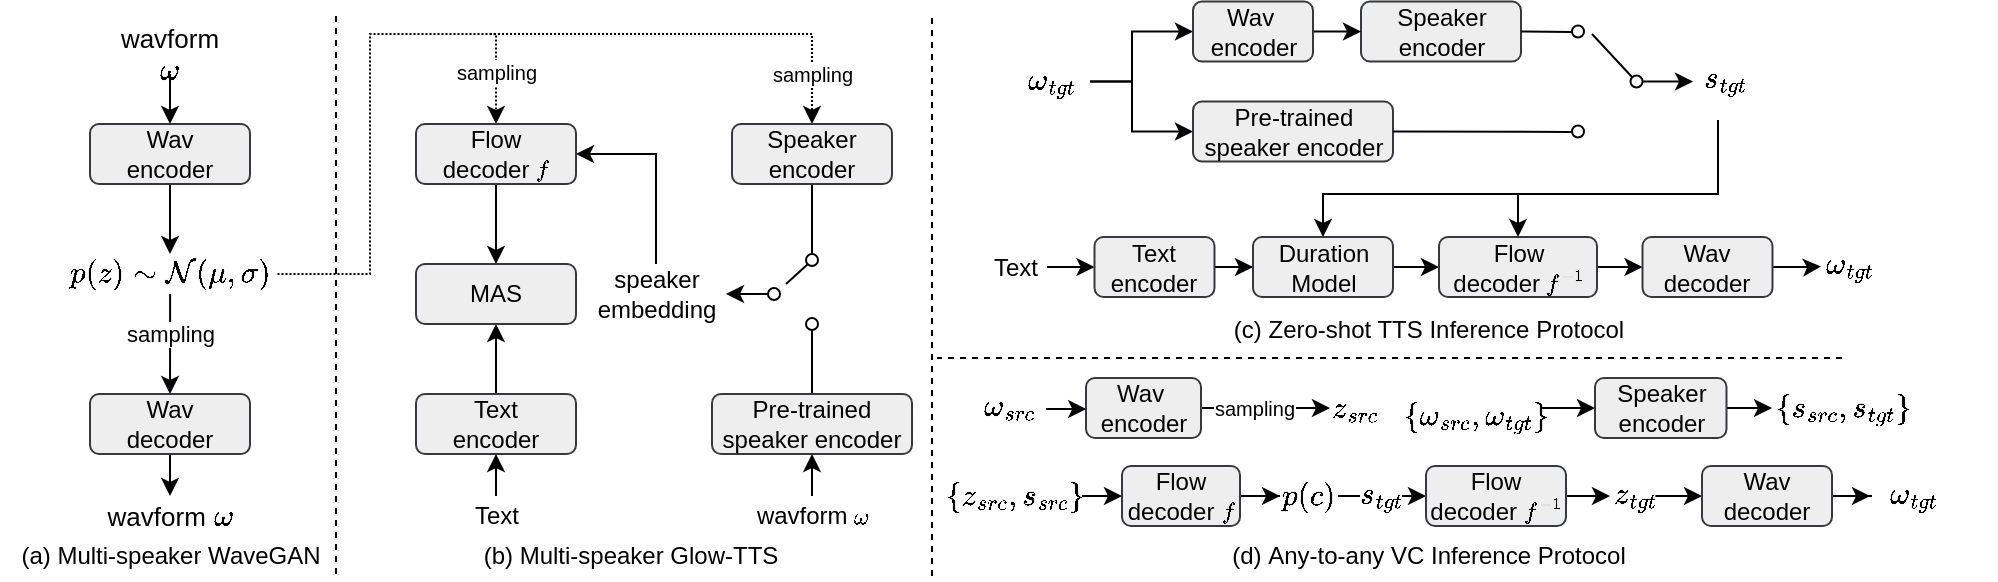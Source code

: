 <mxfile version="14.5.1" type="device"><diagram id="TiqcJI0rNytnbfWBIk_I" name="Page-1"><mxGraphModel dx="905" dy="672" grid="1" gridSize="10" guides="1" tooltips="1" connect="1" arrows="1" fold="1" page="1" pageScale="1" pageWidth="1169" pageHeight="1654" math="1" shadow="0"><root><mxCell id="0"/><mxCell id="1" parent="0"/><mxCell id="8ds7-sXPwCfX-d2uJE2Y-20" style="edgeStyle=orthogonalEdgeStyle;rounded=0;orthogonalLoop=1;jettySize=auto;html=1;entryX=0;entryY=0.5;entryDx=0;entryDy=0;" parent="1" target="8ds7-sXPwCfX-d2uJE2Y-17" edge="1"><mxGeometry relative="1" as="geometry"><mxPoint x="996.25" y="193.762" as="sourcePoint"/></mxGeometry></mxCell><mxCell id="h4G0MsXIAAUP0lQ5Bggn-69" style="edgeStyle=orthogonalEdgeStyle;rounded=0;orthogonalLoop=1;jettySize=auto;html=1;entryX=0.5;entryY=0;entryDx=0;entryDy=0;" parent="1" source="h4G0MsXIAAUP0lQ5Bggn-1" target="h4G0MsXIAAUP0lQ5Bggn-4" edge="1"><mxGeometry relative="1" as="geometry"/></mxCell><mxCell id="h4G0MsXIAAUP0lQ5Bggn-1" value="Wav&lt;br&gt;encoder" style="rounded=1;whiteSpace=wrap;html=1;fillColor=#eeeeee;strokeColor=#36393d;" parent="1" vertex="1"><mxGeometry x="220" y="215" width="80" height="30" as="geometry"/></mxCell><mxCell id="h4G0MsXIAAUP0lQ5Bggn-30" style="edgeStyle=orthogonalEdgeStyle;rounded=0;orthogonalLoop=1;jettySize=auto;html=1;entryX=0.5;entryY=0;entryDx=0;entryDy=0;" parent="1" source="h4G0MsXIAAUP0lQ5Bggn-2" target="h4G0MsXIAAUP0lQ5Bggn-1" edge="1"><mxGeometry relative="1" as="geometry"/></mxCell><mxCell id="h4G0MsXIAAUP0lQ5Bggn-2" value="wavform \(\omega\)" style="text;html=1;strokeColor=none;fillColor=none;align=center;verticalAlign=middle;whiteSpace=wrap;rounded=0;fontSize=13;" parent="1" vertex="1"><mxGeometry x="230" y="170" width="60" height="20" as="geometry"/></mxCell><mxCell id="h4G0MsXIAAUP0lQ5Bggn-72" style="edgeStyle=orthogonalEdgeStyle;rounded=0;orthogonalLoop=1;jettySize=auto;html=1;entryX=0.5;entryY=0;entryDx=0;entryDy=0;" parent="1" source="h4G0MsXIAAUP0lQ5Bggn-3" target="h4G0MsXIAAUP0lQ5Bggn-5" edge="1"><mxGeometry relative="1" as="geometry"><Array as="points"><mxPoint x="260" y="400"/><mxPoint x="260" y="400"/></Array></mxGeometry></mxCell><mxCell id="h4G0MsXIAAUP0lQ5Bggn-3" value="Wav&lt;br&gt;decoder" style="rounded=1;whiteSpace=wrap;html=1;fillColor=#eeeeee;strokeColor=#36393d;" parent="1" vertex="1"><mxGeometry x="220" y="350" width="80" height="30" as="geometry"/></mxCell><mxCell id="h4G0MsXIAAUP0lQ5Bggn-48" style="edgeStyle=orthogonalEdgeStyle;rounded=0;orthogonalLoop=1;jettySize=auto;html=1;entryX=0.5;entryY=0;entryDx=0;entryDy=0;dashed=1;dashPattern=1 1;exitX=1;exitY=0.5;exitDx=0;exitDy=0;" parent="1" source="h4G0MsXIAAUP0lQ5Bggn-4" target="h4G0MsXIAAUP0lQ5Bggn-7" edge="1"><mxGeometry relative="1" as="geometry"><Array as="points"><mxPoint x="360" y="290"/><mxPoint x="360" y="170"/><mxPoint x="423" y="170"/></Array></mxGeometry></mxCell><mxCell id="h4G0MsXIAAUP0lQ5Bggn-51" value="&lt;font style=&quot;font-size: 10px&quot;&gt;sampling&lt;/font&gt;" style="edgeLabel;html=1;align=center;verticalAlign=middle;resizable=0;points=[];" parent="h4G0MsXIAAUP0lQ5Bggn-48" vertex="1" connectable="0"><mxGeometry x="0.801" relative="1" as="geometry"><mxPoint y="1.33" as="offset"/></mxGeometry></mxCell><mxCell id="h4G0MsXIAAUP0lQ5Bggn-50" style="edgeStyle=orthogonalEdgeStyle;rounded=0;orthogonalLoop=1;jettySize=auto;html=1;entryX=0.5;entryY=0;entryDx=0;entryDy=0;dashed=1;dashPattern=1 1;" parent="1" target="h4G0MsXIAAUP0lQ5Bggn-11" edge="1"><mxGeometry relative="1" as="geometry"><Array as="points"><mxPoint x="581" y="170"/></Array><mxPoint x="420" y="170" as="sourcePoint"/></mxGeometry></mxCell><mxCell id="h4G0MsXIAAUP0lQ5Bggn-52" value="&lt;font style=&quot;font-size: 10px&quot;&gt;sampling&lt;/font&gt;" style="edgeLabel;html=1;align=center;verticalAlign=middle;resizable=0;points=[];" parent="h4G0MsXIAAUP0lQ5Bggn-50" vertex="1" connectable="0"><mxGeometry x="0.877" y="-1" relative="1" as="geometry"><mxPoint x="1" y="-12.33" as="offset"/></mxGeometry></mxCell><mxCell id="h4G0MsXIAAUP0lQ5Bggn-70" style="edgeStyle=orthogonalEdgeStyle;rounded=0;orthogonalLoop=1;jettySize=auto;html=1;entryX=0.5;entryY=0;entryDx=0;entryDy=0;" parent="1" source="h4G0MsXIAAUP0lQ5Bggn-4" target="h4G0MsXIAAUP0lQ5Bggn-3" edge="1"><mxGeometry relative="1" as="geometry"/></mxCell><mxCell id="h4G0MsXIAAUP0lQ5Bggn-73" value="sampling" style="edgeLabel;html=1;align=center;verticalAlign=middle;resizable=0;points=[];" parent="h4G0MsXIAAUP0lQ5Bggn-70" vertex="1" connectable="0"><mxGeometry x="-0.28" y="-1" relative="1" as="geometry"><mxPoint x="1" y="2" as="offset"/></mxGeometry></mxCell><mxCell id="h4G0MsXIAAUP0lQ5Bggn-4" value="\( p(z) \sim \mathcal N( \mu ,\sigma)\)" style="text;strokeColor=none;fillColor=none;align=center;verticalAlign=middle;whiteSpace=wrap;rounded=0;fontSize=13;html=1;" parent="1" vertex="1"><mxGeometry x="206.25" y="280" width="107.5" height="20" as="geometry"/></mxCell><mxCell id="h4G0MsXIAAUP0lQ5Bggn-5" value="wavform &lt;font style=&quot;font-size: 13px;&quot;&gt;\(\omega\)&lt;/font&gt;" style="text;html=1;strokeColor=none;fillColor=none;align=center;verticalAlign=middle;whiteSpace=wrap;rounded=0;fontSize=13;" parent="1" vertex="1"><mxGeometry x="225" y="401" width="70" height="20" as="geometry"/></mxCell><mxCell id="h4G0MsXIAAUP0lQ5Bggn-6" value="" style="endArrow=none;dashed=1;html=1;" parent="1" edge="1"><mxGeometry width="50" height="50" relative="1" as="geometry"><mxPoint x="343" y="440" as="sourcePoint"/><mxPoint x="343" y="160" as="targetPoint"/></mxGeometry></mxCell><mxCell id="h4G0MsXIAAUP0lQ5Bggn-27" style="edgeStyle=orthogonalEdgeStyle;rounded=0;orthogonalLoop=1;jettySize=auto;html=1;entryX=0.5;entryY=0;entryDx=0;entryDy=0;" parent="1" source="h4G0MsXIAAUP0lQ5Bggn-7" target="h4G0MsXIAAUP0lQ5Bggn-9" edge="1"><mxGeometry relative="1" as="geometry"/></mxCell><mxCell id="h4G0MsXIAAUP0lQ5Bggn-7" value="Flow&lt;br&gt;decoder &lt;font style=&quot;font-size: 10px&quot;&gt;`f`&lt;/font&gt;" style="rounded=1;whiteSpace=wrap;html=1;fillColor=#eeeeee;strokeColor=#36393d;" parent="1" vertex="1"><mxGeometry x="383" y="215" width="80" height="30" as="geometry"/></mxCell><mxCell id="h4G0MsXIAAUP0lQ5Bggn-19" style="edgeStyle=orthogonalEdgeStyle;rounded=0;orthogonalLoop=1;jettySize=auto;html=1;entryX=0.5;entryY=1;entryDx=0;entryDy=0;" parent="1" source="h4G0MsXIAAUP0lQ5Bggn-8" target="h4G0MsXIAAUP0lQ5Bggn-9" edge="1"><mxGeometry relative="1" as="geometry"/></mxCell><mxCell id="h4G0MsXIAAUP0lQ5Bggn-8" value="Text &lt;br&gt;encoder" style="rounded=1;whiteSpace=wrap;html=1;fillColor=#eeeeee;strokeColor=#36393d;" parent="1" vertex="1"><mxGeometry x="383" y="350" width="80" height="30" as="geometry"/></mxCell><mxCell id="h4G0MsXIAAUP0lQ5Bggn-9" value="MAS" style="rounded=1;whiteSpace=wrap;html=1;fillColor=#eeeeee;strokeColor=#36393d;" parent="1" vertex="1"><mxGeometry x="383" y="285" width="80" height="30" as="geometry"/></mxCell><mxCell id="h4G0MsXIAAUP0lQ5Bggn-59" style="edgeStyle=orthogonalEdgeStyle;rounded=0;orthogonalLoop=1;jettySize=auto;html=1;entryX=1;entryY=0.5;entryDx=0;entryDy=0;" parent="1" source="h4G0MsXIAAUP0lQ5Bggn-10" target="h4G0MsXIAAUP0lQ5Bggn-7" edge="1"><mxGeometry relative="1" as="geometry"><Array as="points"><mxPoint x="503" y="230"/></Array></mxGeometry></mxCell><mxCell id="h4G0MsXIAAUP0lQ5Bggn-10" value="speaker&lt;br&gt;embedding" style="text;html=1;align=center;verticalAlign=middle;resizable=0;points=[];autosize=1;" parent="1" vertex="1"><mxGeometry x="468" y="285" width="70" height="30" as="geometry"/></mxCell><mxCell id="h4G0MsXIAAUP0lQ5Bggn-66" style="edgeStyle=orthogonalEdgeStyle;rounded=0;orthogonalLoop=1;jettySize=auto;html=1;endArrow=none;endFill=0;entryX=0.5;entryY=0;entryDx=0;entryDy=0;" parent="1" source="h4G0MsXIAAUP0lQ5Bggn-11" target="nM8Vk_B1BClMKIq7Zllx-2" edge="1"><mxGeometry relative="1" as="geometry"><mxPoint x="581" y="290" as="targetPoint"/></mxGeometry></mxCell><mxCell id="h4G0MsXIAAUP0lQ5Bggn-11" value="Speaker encoder" style="rounded=1;whiteSpace=wrap;html=1;fillColor=#eeeeee;strokeColor=#36393d;" parent="1" vertex="1"><mxGeometry x="541" y="215" width="80" height="30" as="geometry"/></mxCell><mxCell id="h4G0MsXIAAUP0lQ5Bggn-39" style="edgeStyle=orthogonalEdgeStyle;rounded=0;orthogonalLoop=1;jettySize=auto;html=1;entryX=0.5;entryY=1;entryDx=0;entryDy=0;" parent="1" source="h4G0MsXIAAUP0lQ5Bggn-36" target="h4G0MsXIAAUP0lQ5Bggn-8" edge="1"><mxGeometry relative="1" as="geometry"/></mxCell><mxCell id="h4G0MsXIAAUP0lQ5Bggn-36" value="Text" style="text;html=1;align=center;verticalAlign=middle;resizable=0;points=[];autosize=1;" parent="1" vertex="1"><mxGeometry x="403" y="401" width="40" height="20" as="geometry"/></mxCell><mxCell id="h4G0MsXIAAUP0lQ5Bggn-67" style="edgeStyle=orthogonalEdgeStyle;rounded=0;orthogonalLoop=1;jettySize=auto;html=1;endArrow=none;endFill=0;entryX=0.5;entryY=1;entryDx=0;entryDy=0;" parent="1" source="h4G0MsXIAAUP0lQ5Bggn-53" target="wmeTd1hwN8tH2yE7dmfJ-1" edge="1"><mxGeometry relative="1" as="geometry"><mxPoint x="581" y="320" as="targetPoint"/></mxGeometry></mxCell><mxCell id="h4G0MsXIAAUP0lQ5Bggn-53" value="Pre-trained&lt;br&gt;speaker encoder" style="rounded=1;whiteSpace=wrap;html=1;fillColor=#eeeeee;strokeColor=#36393d;" parent="1" vertex="1"><mxGeometry x="531" y="350" width="100" height="30" as="geometry"/></mxCell><mxCell id="h4G0MsXIAAUP0lQ5Bggn-74" style="edgeStyle=orthogonalEdgeStyle;rounded=0;orthogonalLoop=1;jettySize=auto;html=1;entryX=0.5;entryY=1;entryDx=0;entryDy=0;" parent="1" source="h4G0MsXIAAUP0lQ5Bggn-55" target="h4G0MsXIAAUP0lQ5Bggn-53" edge="1"><mxGeometry relative="1" as="geometry"/></mxCell><mxCell id="h4G0MsXIAAUP0lQ5Bggn-55" value="wavform &lt;font style=&quot;font-size: 10px&quot;&gt;\(\omega\)&lt;/font&gt;" style="text;html=1;align=center;verticalAlign=middle;resizable=0;points=[];autosize=1;" parent="1" vertex="1"><mxGeometry x="526" y="401" width="110" height="20" as="geometry"/></mxCell><mxCell id="vgZSC0NPxPdXoYu9BHIt-1" value="&lt;font style=&quot;font-size: 12px;&quot;&gt;&lt;font style=&quot;font-size: 12px;&quot;&gt;(a)&amp;nbsp;&lt;/font&gt;Multi-speaker WaveGAN&lt;/font&gt;" style="text;html=1;align=center;verticalAlign=middle;resizable=0;points=[];autosize=1;fontSize=12;" parent="1" vertex="1"><mxGeometry x="175" y="421" width="170" height="20" as="geometry"/></mxCell><mxCell id="vgZSC0NPxPdXoYu9BHIt-2" value="&lt;font style=&quot;font-size: 12px;&quot;&gt;&lt;font style=&quot;font-size: 12px;&quot;&gt;(b)&amp;nbsp;&lt;/font&gt;Multi-speaker Glow-TTS&lt;/font&gt;" style="text;html=1;align=center;verticalAlign=middle;resizable=0;points=[];autosize=1;fontSize=12;" parent="1" vertex="1"><mxGeometry x="410" y="421" width="160" height="20" as="geometry"/></mxCell><mxCell id="nM8Vk_B1BClMKIq7Zllx-2" value="" style="ellipse;whiteSpace=wrap;html=1;aspect=fixed;" parent="1" vertex="1"><mxGeometry x="578" y="280" width="6" height="6" as="geometry"/></mxCell><mxCell id="wmeTd1hwN8tH2yE7dmfJ-1" value="" style="ellipse;whiteSpace=wrap;html=1;aspect=fixed;" parent="1" vertex="1"><mxGeometry x="578" y="312" width="6" height="6" as="geometry"/></mxCell><mxCell id="wmeTd1hwN8tH2yE7dmfJ-11" value="" style="edgeStyle=orthogonalEdgeStyle;rounded=0;orthogonalLoop=1;jettySize=auto;html=1;endArrow=classic;endFill=1;startArrow=none;startFill=0;" parent="1" source="wmeTd1hwN8tH2yE7dmfJ-6" target="h4G0MsXIAAUP0lQ5Bggn-10" edge="1"><mxGeometry relative="1" as="geometry"/></mxCell><mxCell id="wmeTd1hwN8tH2yE7dmfJ-6" value="" style="ellipse;whiteSpace=wrap;html=1;aspect=fixed;" parent="1" vertex="1"><mxGeometry x="559" y="297" width="6" height="6" as="geometry"/></mxCell><mxCell id="wmeTd1hwN8tH2yE7dmfJ-13" value="" style="endArrow=none;html=1;" parent="1" edge="1"><mxGeometry width="50" height="50" relative="1" as="geometry"><mxPoint x="568" y="295" as="sourcePoint"/><mxPoint x="579" y="285" as="targetPoint"/></mxGeometry></mxCell><mxCell id="SROTdPVeeOU2GJnlyeS4-13" value="" style="edgeStyle=orthogonalEdgeStyle;rounded=0;orthogonalLoop=1;jettySize=auto;html=1;" parent="1" source="SROTdPVeeOU2GJnlyeS4-3" target="SROTdPVeeOU2GJnlyeS4-7" edge="1"><mxGeometry relative="1" as="geometry"/></mxCell><mxCell id="SROTdPVeeOU2GJnlyeS4-3" value="Text &lt;br&gt;encoder" style="rounded=1;whiteSpace=wrap;html=1;fillColor=#eeeeee;strokeColor=#36393d;" parent="1" vertex="1"><mxGeometry x="722.25" y="271.5" width="60" height="30" as="geometry"/></mxCell><mxCell id="SROTdPVeeOU2GJnlyeS4-15" value="" style="edgeStyle=orthogonalEdgeStyle;rounded=0;orthogonalLoop=1;jettySize=auto;html=1;" parent="1" source="SROTdPVeeOU2GJnlyeS4-4" target="SROTdPVeeOU2GJnlyeS4-6" edge="1"><mxGeometry relative="1" as="geometry"/></mxCell><mxCell id="SROTdPVeeOU2GJnlyeS4-4" value="Flow&lt;br&gt;decoder &lt;font style=&quot;font-size: 10px&quot;&gt;`f^{-1}`&lt;/font&gt;" style="rounded=1;whiteSpace=wrap;html=1;fillColor=#eeeeee;strokeColor=#36393d;" parent="1" vertex="1"><mxGeometry x="894.5" y="271.5" width="79" height="30" as="geometry"/></mxCell><mxCell id="SROTdPVeeOU2GJnlyeS4-12" style="edgeStyle=orthogonalEdgeStyle;rounded=0;orthogonalLoop=1;jettySize=auto;html=1;entryX=0;entryY=0.5;entryDx=0;entryDy=0;exitX=1;exitY=0.5;exitDx=0;exitDy=0;" parent="1" target="SROTdPVeeOU2GJnlyeS4-3" edge="1"><mxGeometry relative="1" as="geometry"><mxPoint x="698.5" y="286.5" as="sourcePoint"/></mxGeometry></mxCell><mxCell id="SROTdPVeeOU2GJnlyeS4-18" style="edgeStyle=orthogonalEdgeStyle;rounded=0;orthogonalLoop=1;jettySize=auto;html=1;entryX=0;entryY=0.5;entryDx=0;entryDy=0;" parent="1" source="SROTdPVeeOU2GJnlyeS4-6" target="SROTdPVeeOU2GJnlyeS4-8" edge="1"><mxGeometry relative="1" as="geometry"/></mxCell><mxCell id="SROTdPVeeOU2GJnlyeS4-6" value="Wav&lt;br&gt;decoder" style="rounded=1;whiteSpace=wrap;html=1;fillColor=#eeeeee;strokeColor=#36393d;" parent="1" vertex="1"><mxGeometry x="996.25" y="271.5" width="65" height="30" as="geometry"/></mxCell><mxCell id="SROTdPVeeOU2GJnlyeS4-14" value="" style="edgeStyle=orthogonalEdgeStyle;rounded=0;orthogonalLoop=1;jettySize=auto;html=1;" parent="1" source="SROTdPVeeOU2GJnlyeS4-7" target="SROTdPVeeOU2GJnlyeS4-4" edge="1"><mxGeometry relative="1" as="geometry"/></mxCell><mxCell id="SROTdPVeeOU2GJnlyeS4-7" value="Duration&lt;br&gt;Model" style="rounded=1;whiteSpace=wrap;html=1;fillColor=#eeeeee;strokeColor=#36393d;" parent="1" vertex="1"><mxGeometry x="801.5" y="271.5" width="70" height="30" as="geometry"/></mxCell><mxCell id="SROTdPVeeOU2GJnlyeS4-8" value="&lt;font style=&quot;font-size: 13px;&quot;&gt;&amp;nbsp;\(\omega_{tgt}\)&lt;/font&gt;" style="text;html=1;strokeColor=none;fillColor=none;align=center;verticalAlign=middle;whiteSpace=wrap;rounded=0;fontSize=13;" parent="1" vertex="1"><mxGeometry x="1085.5" y="274.5" width="25" height="23.5" as="geometry"/></mxCell><mxCell id="SROTdPVeeOU2GJnlyeS4-19" value="" style="endArrow=none;dashed=1;html=1;" parent="1" edge="1"><mxGeometry width="50" height="50" relative="1" as="geometry"><mxPoint x="1096" y="332" as="sourcePoint"/><mxPoint x="643.5" y="332" as="targetPoint"/></mxGeometry></mxCell><mxCell id="SROTdPVeeOU2GJnlyeS4-20" value="&lt;font style=&quot;font-size: 12px;&quot;&gt;&lt;font style=&quot;font-size: 12px;&quot;&gt;(c)&amp;nbsp;&lt;/font&gt;&lt;span style=&quot;font-size: 12px;&quot;&gt;Zero-shot TTS Inference Protocol&lt;/span&gt;&lt;/font&gt;" style="text;html=1;align=center;verticalAlign=middle;resizable=0;points=[];autosize=1;fontSize=12;" parent="1" vertex="1"><mxGeometry x="784" y="308" width="210" height="20" as="geometry"/></mxCell><mxCell id="SROTdPVeeOU2GJnlyeS4-40" value="" style="edgeStyle=orthogonalEdgeStyle;rounded=0;orthogonalLoop=1;jettySize=auto;html=1;" parent="1" source="SROTdPVeeOU2GJnlyeS4-23" edge="1"><mxGeometry relative="1" as="geometry"><mxPoint x="840" y="357" as="targetPoint"/></mxGeometry></mxCell><mxCell id="SROTdPVeeOU2GJnlyeS4-41" value="&lt;font style=&quot;font-size: 10px&quot;&gt;sampling&lt;/font&gt;" style="edgeLabel;html=1;align=center;verticalAlign=middle;resizable=0;points=[];" parent="SROTdPVeeOU2GJnlyeS4-40" vertex="1" connectable="0"><mxGeometry x="-0.321" y="-1" relative="1" as="geometry"><mxPoint x="4.0" y="-1" as="offset"/></mxGeometry></mxCell><mxCell id="SROTdPVeeOU2GJnlyeS4-23" value="Wav&amp;nbsp;&lt;br&gt;encoder" style="rounded=1;whiteSpace=wrap;html=1;fillColor=#eeeeee;strokeColor=#36393d;" parent="1" vertex="1"><mxGeometry x="718" y="342" width="57.5" height="30" as="geometry"/></mxCell><mxCell id="SROTdPVeeOU2GJnlyeS4-50" style="edgeStyle=orthogonalEdgeStyle;rounded=0;orthogonalLoop=1;jettySize=auto;html=1;entryX=0;entryY=0.5;entryDx=0;entryDy=0;" parent="1" source="SROTdPVeeOU2GJnlyeS4-25" target="SROTdPVeeOU2GJnlyeS4-44" edge="1"><mxGeometry relative="1" as="geometry"/></mxCell><mxCell id="SROTdPVeeOU2GJnlyeS4-25" value="Flow&lt;br&gt;decoder&amp;nbsp;&lt;span style=&quot;font-size: 10px&quot;&gt;`f`&lt;/span&gt;" style="rounded=1;whiteSpace=wrap;html=1;fillColor=#eeeeee;strokeColor=#36393d;" parent="1" vertex="1"><mxGeometry x="736" y="386" width="59" height="30" as="geometry"/></mxCell><mxCell id="mabmUgDTMdw5KT8DAlK--5" style="edgeStyle=orthogonalEdgeStyle;rounded=0;orthogonalLoop=1;jettySize=auto;html=1;entryX=0;entryY=0.5;entryDx=0;entryDy=0;fontSize=13;" parent="1" source="SROTdPVeeOU2GJnlyeS4-28" target="SROTdPVeeOU2GJnlyeS4-53" edge="1"><mxGeometry relative="1" as="geometry"/></mxCell><mxCell id="SROTdPVeeOU2GJnlyeS4-28" value="Wav&lt;br&gt;decoder" style="rounded=1;whiteSpace=wrap;html=1;fillColor=#eeeeee;strokeColor=#36393d;" parent="1" vertex="1"><mxGeometry x="1026" y="386" width="65" height="30" as="geometry"/></mxCell><mxCell id="SROTdPVeeOU2GJnlyeS4-31" value="Text" style="text;html=1;strokeColor=none;fillColor=none;align=center;verticalAlign=middle;whiteSpace=wrap;rounded=0;" parent="1" vertex="1"><mxGeometry x="667.5" y="276.5" width="30" height="20" as="geometry"/></mxCell><mxCell id="SROTdPVeeOU2GJnlyeS4-42" value="" style="edgeStyle=orthogonalEdgeStyle;rounded=0;orthogonalLoop=1;jettySize=auto;html=1;" parent="1" source="SROTdPVeeOU2GJnlyeS4-35" target="SROTdPVeeOU2GJnlyeS4-23" edge="1"><mxGeometry relative="1" as="geometry"/></mxCell><mxCell id="SROTdPVeeOU2GJnlyeS4-35" value="&lt;font style=&quot;font-size: 13px&quot;&gt;&amp;nbsp;\(&lt;br style=&quot;font-size: 13px&quot;&gt;\omega_{src}\)&lt;/font&gt;" style="text;html=1;strokeColor=none;fillColor=none;align=center;verticalAlign=bottom;whiteSpace=wrap;rounded=0;fontSize=13;" parent="1" vertex="1"><mxGeometry x="659.25" y="349" width="38.75" height="17" as="geometry"/></mxCell><mxCell id="SROTdPVeeOU2GJnlyeS4-36" value="&lt;font style=&quot;font-size: 13px;&quot;&gt;\(z_{src}\)&lt;/font&gt;" style="text;html=1;strokeColor=none;fillColor=none;align=center;verticalAlign=middle;whiteSpace=wrap;rounded=0;fontSize=13;" parent="1" vertex="1"><mxGeometry x="838" y="350" width="30" height="13" as="geometry"/></mxCell><mxCell id="SROTdPVeeOU2GJnlyeS4-37" value="&lt;font style=&quot;font-size: 13px;&quot;&gt;\(\{z_{src},s_{src}\}\)&lt;/font&gt;" style="text;html=1;strokeColor=none;fillColor=none;align=center;verticalAlign=middle;whiteSpace=wrap;rounded=0;fontSize=13;" parent="1" vertex="1"><mxGeometry x="661.25" y="391" width="43.75" height="20" as="geometry"/></mxCell><mxCell id="SROTdPVeeOU2GJnlyeS4-51" value="" style="edgeStyle=orthogonalEdgeStyle;rounded=0;orthogonalLoop=1;jettySize=auto;html=1;" parent="1" source="SROTdPVeeOU2GJnlyeS4-44" target="SROTdPVeeOU2GJnlyeS4-45" edge="1"><mxGeometry relative="1" as="geometry"/></mxCell><mxCell id="SROTdPVeeOU2GJnlyeS4-52" value="&lt;font style=&quot;font-size: 13px;&quot;&gt;\(s_{tgt}\)&lt;/font&gt;" style="edgeLabel;html=1;align=center;verticalAlign=middle;resizable=0;points=[];fontSize=13;" parent="SROTdPVeeOU2GJnlyeS4-51" vertex="1" connectable="0"><mxGeometry x="0.383" relative="1" as="geometry"><mxPoint x="-9.86" y="-0.03" as="offset"/></mxGeometry></mxCell><mxCell id="SROTdPVeeOU2GJnlyeS4-44" value="&lt;font style=&quot;font-size: 13px;&quot;&gt;\(p(c)\)&lt;/font&gt;" style="text;html=1;strokeColor=none;fillColor=none;align=center;verticalAlign=middle;whiteSpace=wrap;rounded=0;fontSize=13;" parent="1" vertex="1"><mxGeometry x="815" y="388.5" width="29" height="25" as="geometry"/></mxCell><mxCell id="mDcLIiojG_n2GciqG2eh-1" value="" style="edgeStyle=orthogonalEdgeStyle;rounded=0;orthogonalLoop=1;jettySize=auto;html=1;" edge="1" parent="1" source="SROTdPVeeOU2GJnlyeS4-45" target="1YtoPGb0uFmL4B1D1PPZ-1"><mxGeometry relative="1" as="geometry"/></mxCell><mxCell id="SROTdPVeeOU2GJnlyeS4-45" value="Flow&lt;br&gt;decoder&amp;nbsp;&lt;span style=&quot;font-size: 10px&quot;&gt;`f^{-1}`&lt;/span&gt;" style="rounded=1;whiteSpace=wrap;html=1;fillColor=#eeeeee;strokeColor=#36393d;" parent="1" vertex="1"><mxGeometry x="888" y="386" width="70" height="30" as="geometry"/></mxCell><mxCell id="SROTdPVeeOU2GJnlyeS4-53" value="&lt;font style=&quot;font-size: 13px;&quot;&gt;&amp;nbsp;\(\omega_{tgt}\)&lt;/font&gt;" style="text;html=1;strokeColor=none;fillColor=none;align=center;verticalAlign=middle;whiteSpace=wrap;rounded=0;fontSize=13;" parent="1" vertex="1"><mxGeometry x="1110" y="386" width="40" height="30" as="geometry"/></mxCell><mxCell id="SROTdPVeeOU2GJnlyeS4-58" value="&lt;font style=&quot;font-size: 12px;&quot;&gt;&lt;font style=&quot;font-size: 12px;&quot;&gt;(d)&amp;nbsp;&lt;/font&gt;&lt;span style=&quot;font-size: 12px;&quot;&gt;Any-to-any VC Inference Protocol&lt;/span&gt;&lt;/font&gt;" style="text;html=1;align=center;verticalAlign=middle;resizable=0;points=[];autosize=1;fontSize=12;" parent="1" vertex="1"><mxGeometry x="784" y="421" width="210" height="20" as="geometry"/></mxCell><mxCell id="8ds7-sXPwCfX-d2uJE2Y-1" value="" style="endArrow=none;dashed=1;html=1;" parent="1" edge="1"><mxGeometry width="50" height="50" relative="1" as="geometry"><mxPoint x="641" y="441" as="sourcePoint"/><mxPoint x="641" y="160" as="targetPoint"/></mxGeometry></mxCell><mxCell id="8ds7-sXPwCfX-d2uJE2Y-30" style="edgeStyle=orthogonalEdgeStyle;rounded=0;orthogonalLoop=1;jettySize=auto;html=1;entryX=0;entryY=0.5;entryDx=0;entryDy=0;" parent="1" source="8ds7-sXPwCfX-d2uJE2Y-2" target="8ds7-sXPwCfX-d2uJE2Y-4" edge="1"><mxGeometry relative="1" as="geometry"><Array as="points"><mxPoint x="741" y="194"/><mxPoint x="741" y="169"/></Array></mxGeometry></mxCell><mxCell id="8ds7-sXPwCfX-d2uJE2Y-31" style="edgeStyle=orthogonalEdgeStyle;rounded=0;orthogonalLoop=1;jettySize=auto;html=1;entryX=0;entryY=0.5;entryDx=0;entryDy=0;" parent="1" source="8ds7-sXPwCfX-d2uJE2Y-2" target="8ds7-sXPwCfX-d2uJE2Y-8" edge="1"><mxGeometry relative="1" as="geometry"><Array as="points"><mxPoint x="741" y="194"/><mxPoint x="741" y="219"/></Array></mxGeometry></mxCell><mxCell id="8ds7-sXPwCfX-d2uJE2Y-2" value="&lt;font style=&quot;font-size: 13px;&quot;&gt;&amp;nbsp;\(\omega _{tgt}\)&lt;/font&gt;" style="text;html=1;strokeColor=none;fillColor=none;align=center;verticalAlign=middle;whiteSpace=wrap;rounded=0;fontSize=13;" parent="1" vertex="1"><mxGeometry x="679.25" y="183.75" width="40.75" height="20" as="geometry"/></mxCell><mxCell id="8ds7-sXPwCfX-d2uJE2Y-3" value="Speaker encoder" style="rounded=1;whiteSpace=wrap;html=1;fillColor=#eeeeee;strokeColor=#36393d;" parent="1" vertex="1"><mxGeometry x="855.5" y="153.75" width="80" height="30" as="geometry"/></mxCell><mxCell id="8ds7-sXPwCfX-d2uJE2Y-6" value="" style="edgeStyle=orthogonalEdgeStyle;rounded=0;orthogonalLoop=1;jettySize=auto;html=1;" parent="1" source="8ds7-sXPwCfX-d2uJE2Y-4" target="8ds7-sXPwCfX-d2uJE2Y-3" edge="1"><mxGeometry relative="1" as="geometry"/></mxCell><mxCell id="8ds7-sXPwCfX-d2uJE2Y-4" value="Wav&amp;nbsp;&lt;br&gt;encoder" style="rounded=1;whiteSpace=wrap;html=1;fillColor=#eeeeee;strokeColor=#36393d;" parent="1" vertex="1"><mxGeometry x="771.5" y="153.75" width="60" height="30" as="geometry"/></mxCell><mxCell id="8ds7-sXPwCfX-d2uJE2Y-8" value="Pre-trained&lt;br&gt;speaker encoder" style="rounded=1;whiteSpace=wrap;html=1;fillColor=#eeeeee;strokeColor=#36393d;" parent="1" vertex="1"><mxGeometry x="771.5" y="203.75" width="100" height="30" as="geometry"/></mxCell><mxCell id="8ds7-sXPwCfX-d2uJE2Y-32" style="edgeStyle=orthogonalEdgeStyle;rounded=0;orthogonalLoop=1;jettySize=auto;html=1;entryX=0.5;entryY=0;entryDx=0;entryDy=0;" parent="1" source="8ds7-sXPwCfX-d2uJE2Y-17" target="SROTdPVeeOU2GJnlyeS4-4" edge="1"><mxGeometry relative="1" as="geometry"><Array as="points"><mxPoint x="1034" y="250"/><mxPoint x="934" y="250"/></Array></mxGeometry></mxCell><mxCell id="8ds7-sXPwCfX-d2uJE2Y-33" style="edgeStyle=orthogonalEdgeStyle;rounded=0;orthogonalLoop=1;jettySize=auto;html=1;entryX=0.5;entryY=0;entryDx=0;entryDy=0;" parent="1" source="8ds7-sXPwCfX-d2uJE2Y-17" target="SROTdPVeeOU2GJnlyeS4-7" edge="1"><mxGeometry relative="1" as="geometry"><Array as="points"><mxPoint x="1034" y="250"/><mxPoint x="837" y="250"/></Array></mxGeometry></mxCell><mxCell id="8ds7-sXPwCfX-d2uJE2Y-17" value="&lt;font style=&quot;font-size: 13px;&quot;&gt;&amp;nbsp;\(s_{tgt}\)&lt;/font&gt;" style="text;html=1;strokeColor=none;fillColor=none;align=center;verticalAlign=middle;whiteSpace=wrap;rounded=0;fontSize=13;" parent="1" vertex="1"><mxGeometry x="1021.5" y="173.75" width="28.5" height="39.25" as="geometry"/></mxCell><mxCell id="8ds7-sXPwCfX-d2uJE2Y-24" value="" style="endArrow=none;html=1;exitX=1;exitY=0.5;exitDx=0;exitDy=0;" parent="1" source="8ds7-sXPwCfX-d2uJE2Y-8" edge="1"><mxGeometry width="50" height="50" relative="1" as="geometry"><mxPoint x="931" y="250" as="sourcePoint"/><mxPoint x="961" y="219" as="targetPoint"/></mxGeometry></mxCell><mxCell id="8ds7-sXPwCfX-d2uJE2Y-25" value="" style="ellipse;whiteSpace=wrap;html=1;aspect=fixed;" parent="1" vertex="1"><mxGeometry x="961" y="215.75" width="6" height="6" as="geometry"/></mxCell><mxCell id="8ds7-sXPwCfX-d2uJE2Y-26" value="" style="endArrow=none;html=1;exitX=1;exitY=0.5;exitDx=0;exitDy=0;" parent="1" source="8ds7-sXPwCfX-d2uJE2Y-3" edge="1"><mxGeometry width="50" height="50" relative="1" as="geometry"><mxPoint x="961" y="190" as="sourcePoint"/><mxPoint x="961" y="169" as="targetPoint"/></mxGeometry></mxCell><mxCell id="8ds7-sXPwCfX-d2uJE2Y-27" value="" style="ellipse;whiteSpace=wrap;html=1;aspect=fixed;" parent="1" vertex="1"><mxGeometry x="961" y="165.75" width="6" height="6" as="geometry"/></mxCell><mxCell id="8ds7-sXPwCfX-d2uJE2Y-28" value="" style="ellipse;whiteSpace=wrap;html=1;aspect=fixed;" parent="1" vertex="1"><mxGeometry x="990.25" y="190.75" width="6" height="6" as="geometry"/></mxCell><mxCell id="8ds7-sXPwCfX-d2uJE2Y-29" value="" style="endArrow=none;html=1;entryX=0;entryY=0;entryDx=0;entryDy=0;" parent="1" target="8ds7-sXPwCfX-d2uJE2Y-28" edge="1"><mxGeometry width="50" height="50" relative="1" as="geometry"><mxPoint x="971" y="170" as="sourcePoint"/><mxPoint x="1051" y="220" as="targetPoint"/></mxGeometry></mxCell><mxCell id="50lQAD7zMvSyDJrnTkMq-4" value="" style="edgeStyle=orthogonalEdgeStyle;rounded=0;orthogonalLoop=1;jettySize=auto;html=1;" parent="1" source="50lQAD7zMvSyDJrnTkMq-6" edge="1"><mxGeometry relative="1" as="geometry"><mxPoint x="1061" y="357" as="targetPoint"/></mxGeometry></mxCell><mxCell id="50lQAD7zMvSyDJrnTkMq-6" value="Speaker&lt;br&gt;encoder" style="rounded=1;whiteSpace=wrap;html=1;fillColor=#eeeeee;strokeColor=#36393d;" parent="1" vertex="1"><mxGeometry x="972.5" y="342" width="65.75" height="30" as="geometry"/></mxCell><mxCell id="DJN9ETlQIMD8TkBwWymS-3" style="edgeStyle=orthogonalEdgeStyle;rounded=0;orthogonalLoop=1;jettySize=auto;html=1;entryX=0;entryY=0.5;entryDx=0;entryDy=0;" parent="1" source="50lQAD7zMvSyDJrnTkMq-8" target="50lQAD7zMvSyDJrnTkMq-6" edge="1"><mxGeometry relative="1" as="geometry"/></mxCell><mxCell id="50lQAD7zMvSyDJrnTkMq-8" value="&lt;font style=&quot;font-size: 13px&quot;&gt;&amp;nbsp;\(&lt;br style=&quot;font-size: 13px&quot;&gt;\{\omega_{src},\omega_{tgt}\}\)&lt;/font&gt;" style="text;html=1;strokeColor=none;fillColor=none;align=center;verticalAlign=bottom;whiteSpace=wrap;rounded=0;fontSize=13;" parent="1" vertex="1"><mxGeometry x="876" y="342" width="70" height="30" as="geometry"/></mxCell><mxCell id="50lQAD7zMvSyDJrnTkMq-9" value="&lt;font style=&quot;font-size: 13px;&quot;&gt;\(\{s_{src},s_{tgt}\}\)&lt;/font&gt;" style="text;html=1;strokeColor=none;fillColor=none;align=center;verticalAlign=middle;whiteSpace=wrap;rounded=0;fontSize=13;" parent="1" vertex="1"><mxGeometry x="1073.25" y="347" width="46.75" height="20" as="geometry"/></mxCell><mxCell id="mDcLIiojG_n2GciqG2eh-3" style="edgeStyle=orthogonalEdgeStyle;rounded=0;orthogonalLoop=1;jettySize=auto;html=1;entryX=0;entryY=0.5;entryDx=0;entryDy=0;" edge="1" parent="1" source="1YtoPGb0uFmL4B1D1PPZ-1" target="SROTdPVeeOU2GJnlyeS4-28"><mxGeometry relative="1" as="geometry"/></mxCell><mxCell id="1YtoPGb0uFmL4B1D1PPZ-1" value="&lt;font style=&quot;font-size: 13px;&quot;&gt;&amp;nbsp;\(z_{tgt}\)&lt;/font&gt;" style="text;html=1;strokeColor=none;fillColor=none;align=center;verticalAlign=bottom;whiteSpace=wrap;rounded=0;fontSize=13;" parent="1" vertex="1"><mxGeometry x="980" y="391.5" width="22.75" height="19" as="geometry"/></mxCell><mxCell id="1YtoPGb0uFmL4B1D1PPZ-8" value="" style="edgeStyle=orthogonalEdgeStyle;rounded=0;orthogonalLoop=1;jettySize=auto;html=1;" parent="1" edge="1"><mxGeometry relative="1" as="geometry"><mxPoint x="716" y="401" as="sourcePoint"/><mxPoint x="736" y="401" as="targetPoint"/></mxGeometry></mxCell></root></mxGraphModel></diagram></mxfile>